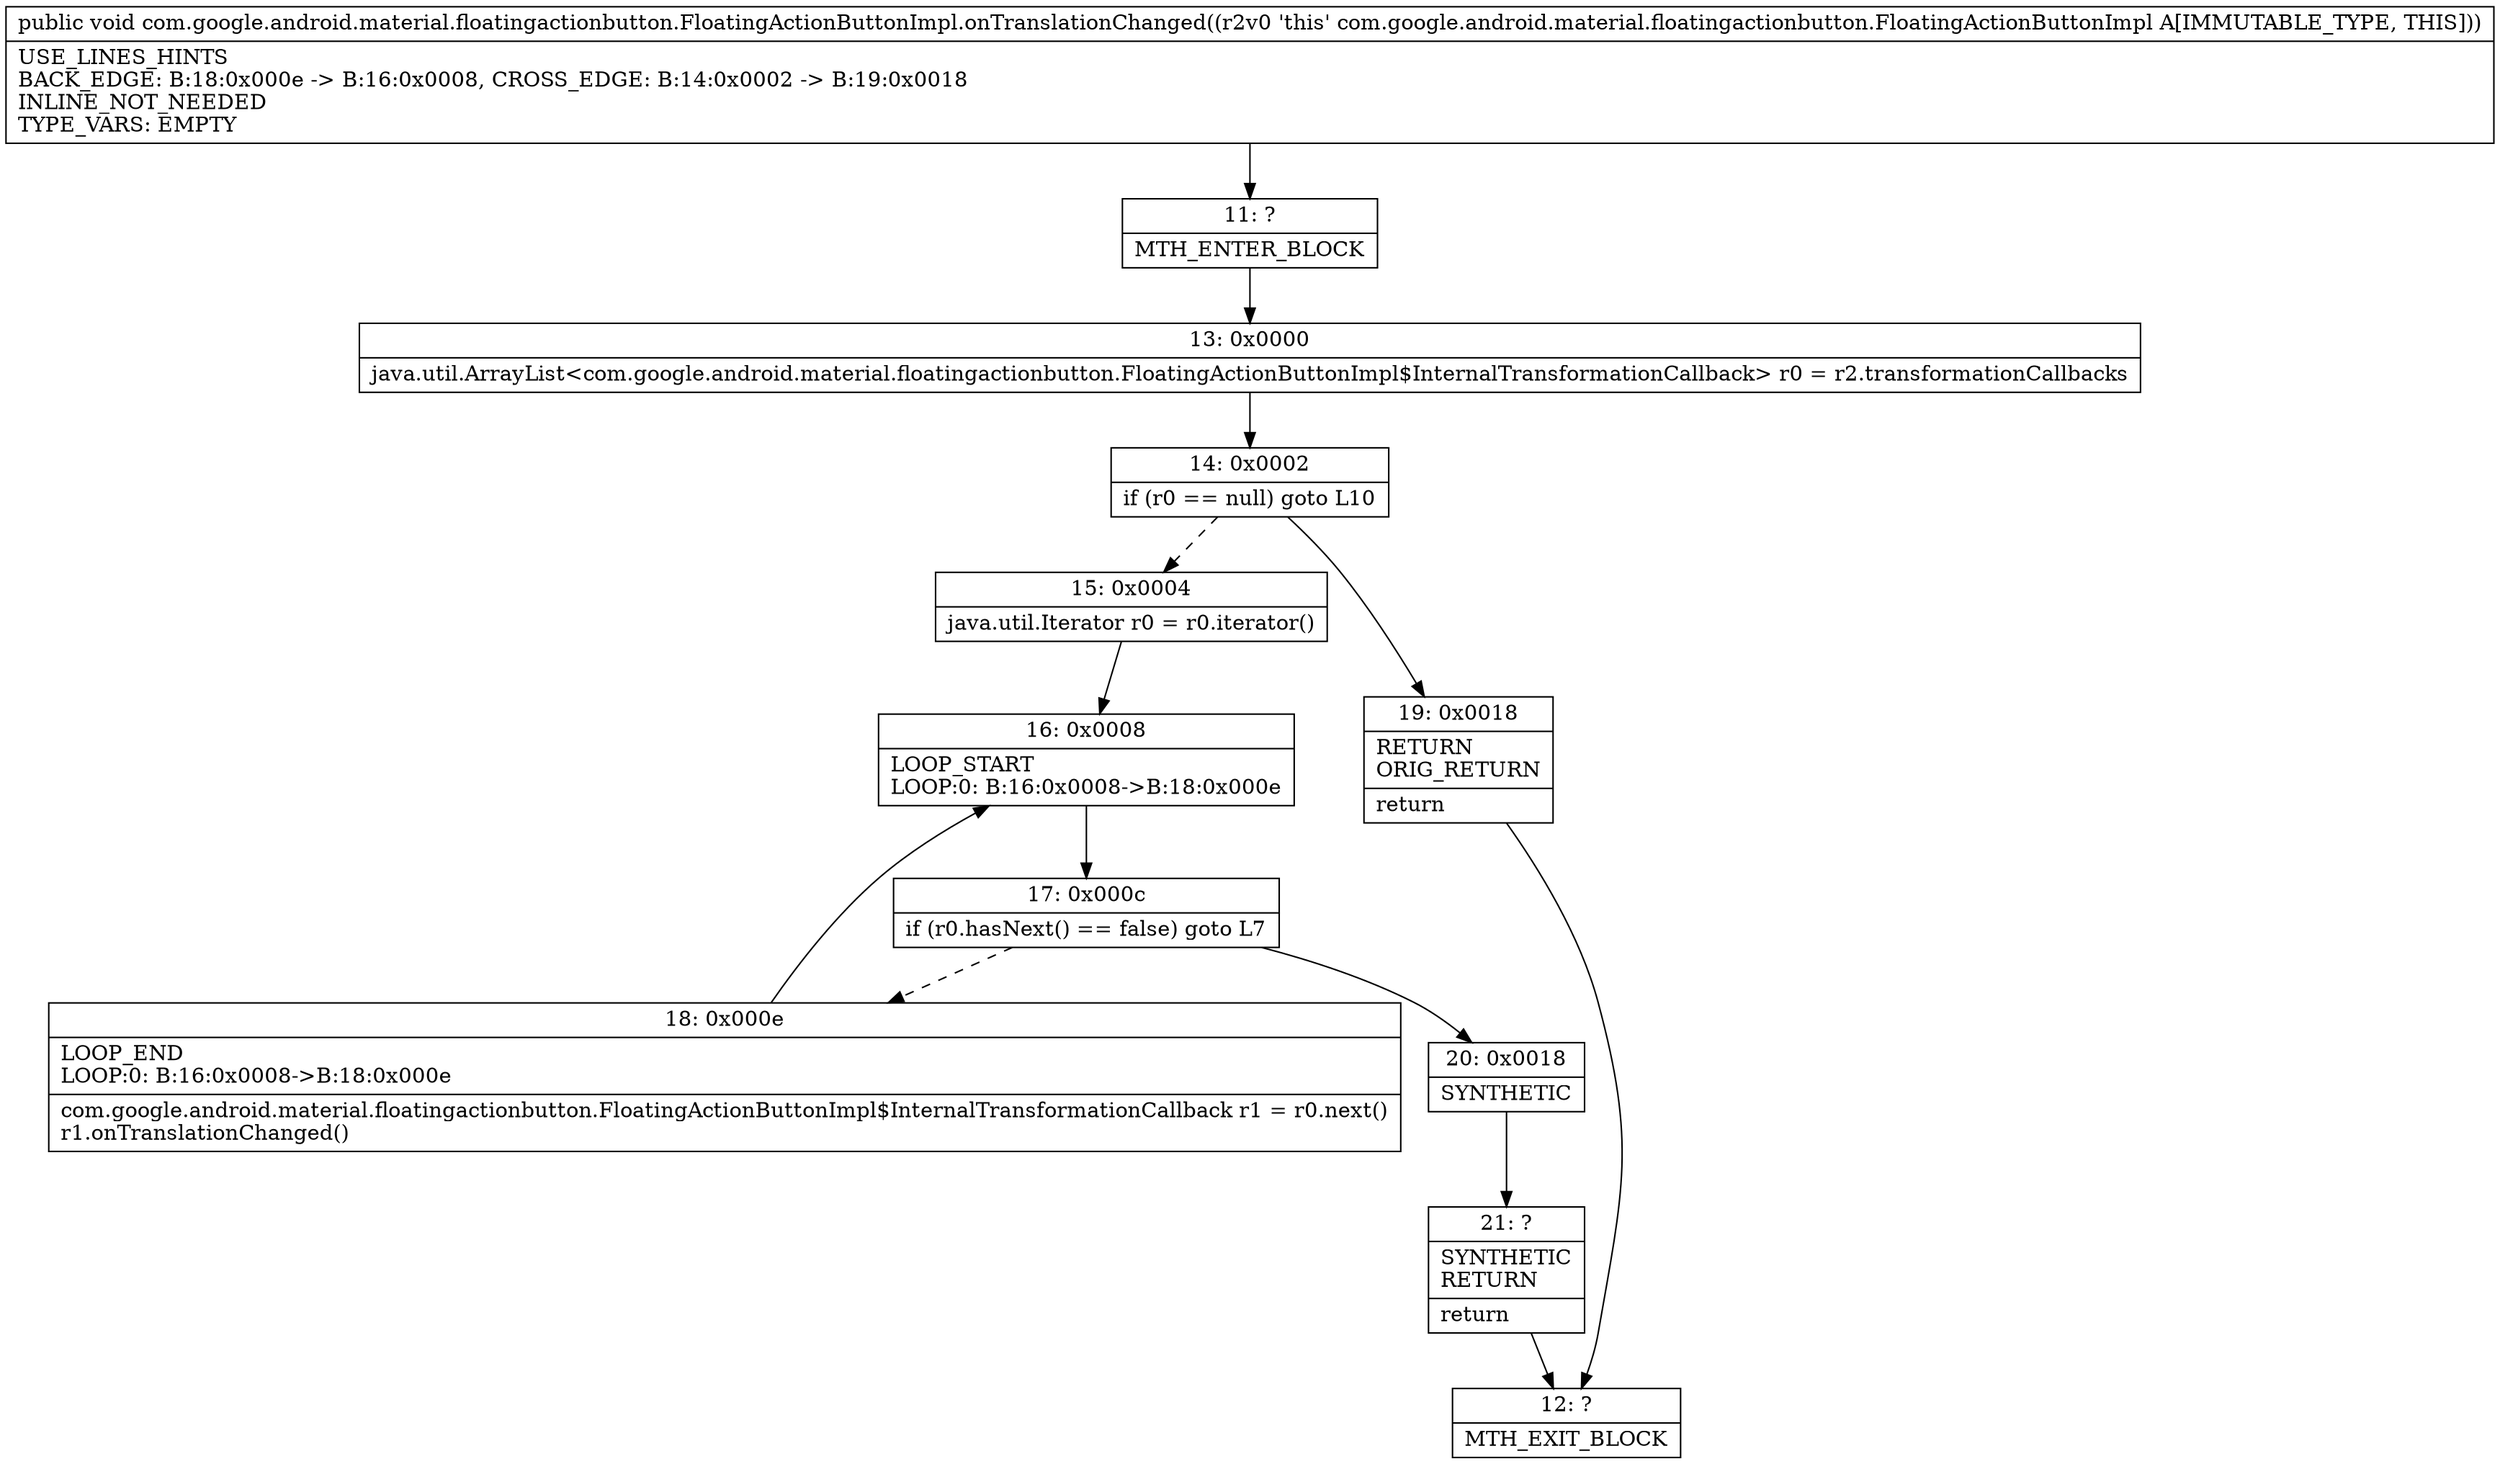 digraph "CFG forcom.google.android.material.floatingactionbutton.FloatingActionButtonImpl.onTranslationChanged()V" {
Node_11 [shape=record,label="{11\:\ ?|MTH_ENTER_BLOCK\l}"];
Node_13 [shape=record,label="{13\:\ 0x0000|java.util.ArrayList\<com.google.android.material.floatingactionbutton.FloatingActionButtonImpl$InternalTransformationCallback\> r0 = r2.transformationCallbacks\l}"];
Node_14 [shape=record,label="{14\:\ 0x0002|if (r0 == null) goto L10\l}"];
Node_15 [shape=record,label="{15\:\ 0x0004|java.util.Iterator r0 = r0.iterator()\l}"];
Node_16 [shape=record,label="{16\:\ 0x0008|LOOP_START\lLOOP:0: B:16:0x0008\-\>B:18:0x000e\l}"];
Node_17 [shape=record,label="{17\:\ 0x000c|if (r0.hasNext() == false) goto L7\l}"];
Node_18 [shape=record,label="{18\:\ 0x000e|LOOP_END\lLOOP:0: B:16:0x0008\-\>B:18:0x000e\l|com.google.android.material.floatingactionbutton.FloatingActionButtonImpl$InternalTransformationCallback r1 = r0.next()\lr1.onTranslationChanged()\l}"];
Node_20 [shape=record,label="{20\:\ 0x0018|SYNTHETIC\l}"];
Node_21 [shape=record,label="{21\:\ ?|SYNTHETIC\lRETURN\l|return\l}"];
Node_12 [shape=record,label="{12\:\ ?|MTH_EXIT_BLOCK\l}"];
Node_19 [shape=record,label="{19\:\ 0x0018|RETURN\lORIG_RETURN\l|return\l}"];
MethodNode[shape=record,label="{public void com.google.android.material.floatingactionbutton.FloatingActionButtonImpl.onTranslationChanged((r2v0 'this' com.google.android.material.floatingactionbutton.FloatingActionButtonImpl A[IMMUTABLE_TYPE, THIS]))  | USE_LINES_HINTS\lBACK_EDGE: B:18:0x000e \-\> B:16:0x0008, CROSS_EDGE: B:14:0x0002 \-\> B:19:0x0018\lINLINE_NOT_NEEDED\lTYPE_VARS: EMPTY\l}"];
MethodNode -> Node_11;Node_11 -> Node_13;
Node_13 -> Node_14;
Node_14 -> Node_15[style=dashed];
Node_14 -> Node_19;
Node_15 -> Node_16;
Node_16 -> Node_17;
Node_17 -> Node_18[style=dashed];
Node_17 -> Node_20;
Node_18 -> Node_16;
Node_20 -> Node_21;
Node_21 -> Node_12;
Node_19 -> Node_12;
}

